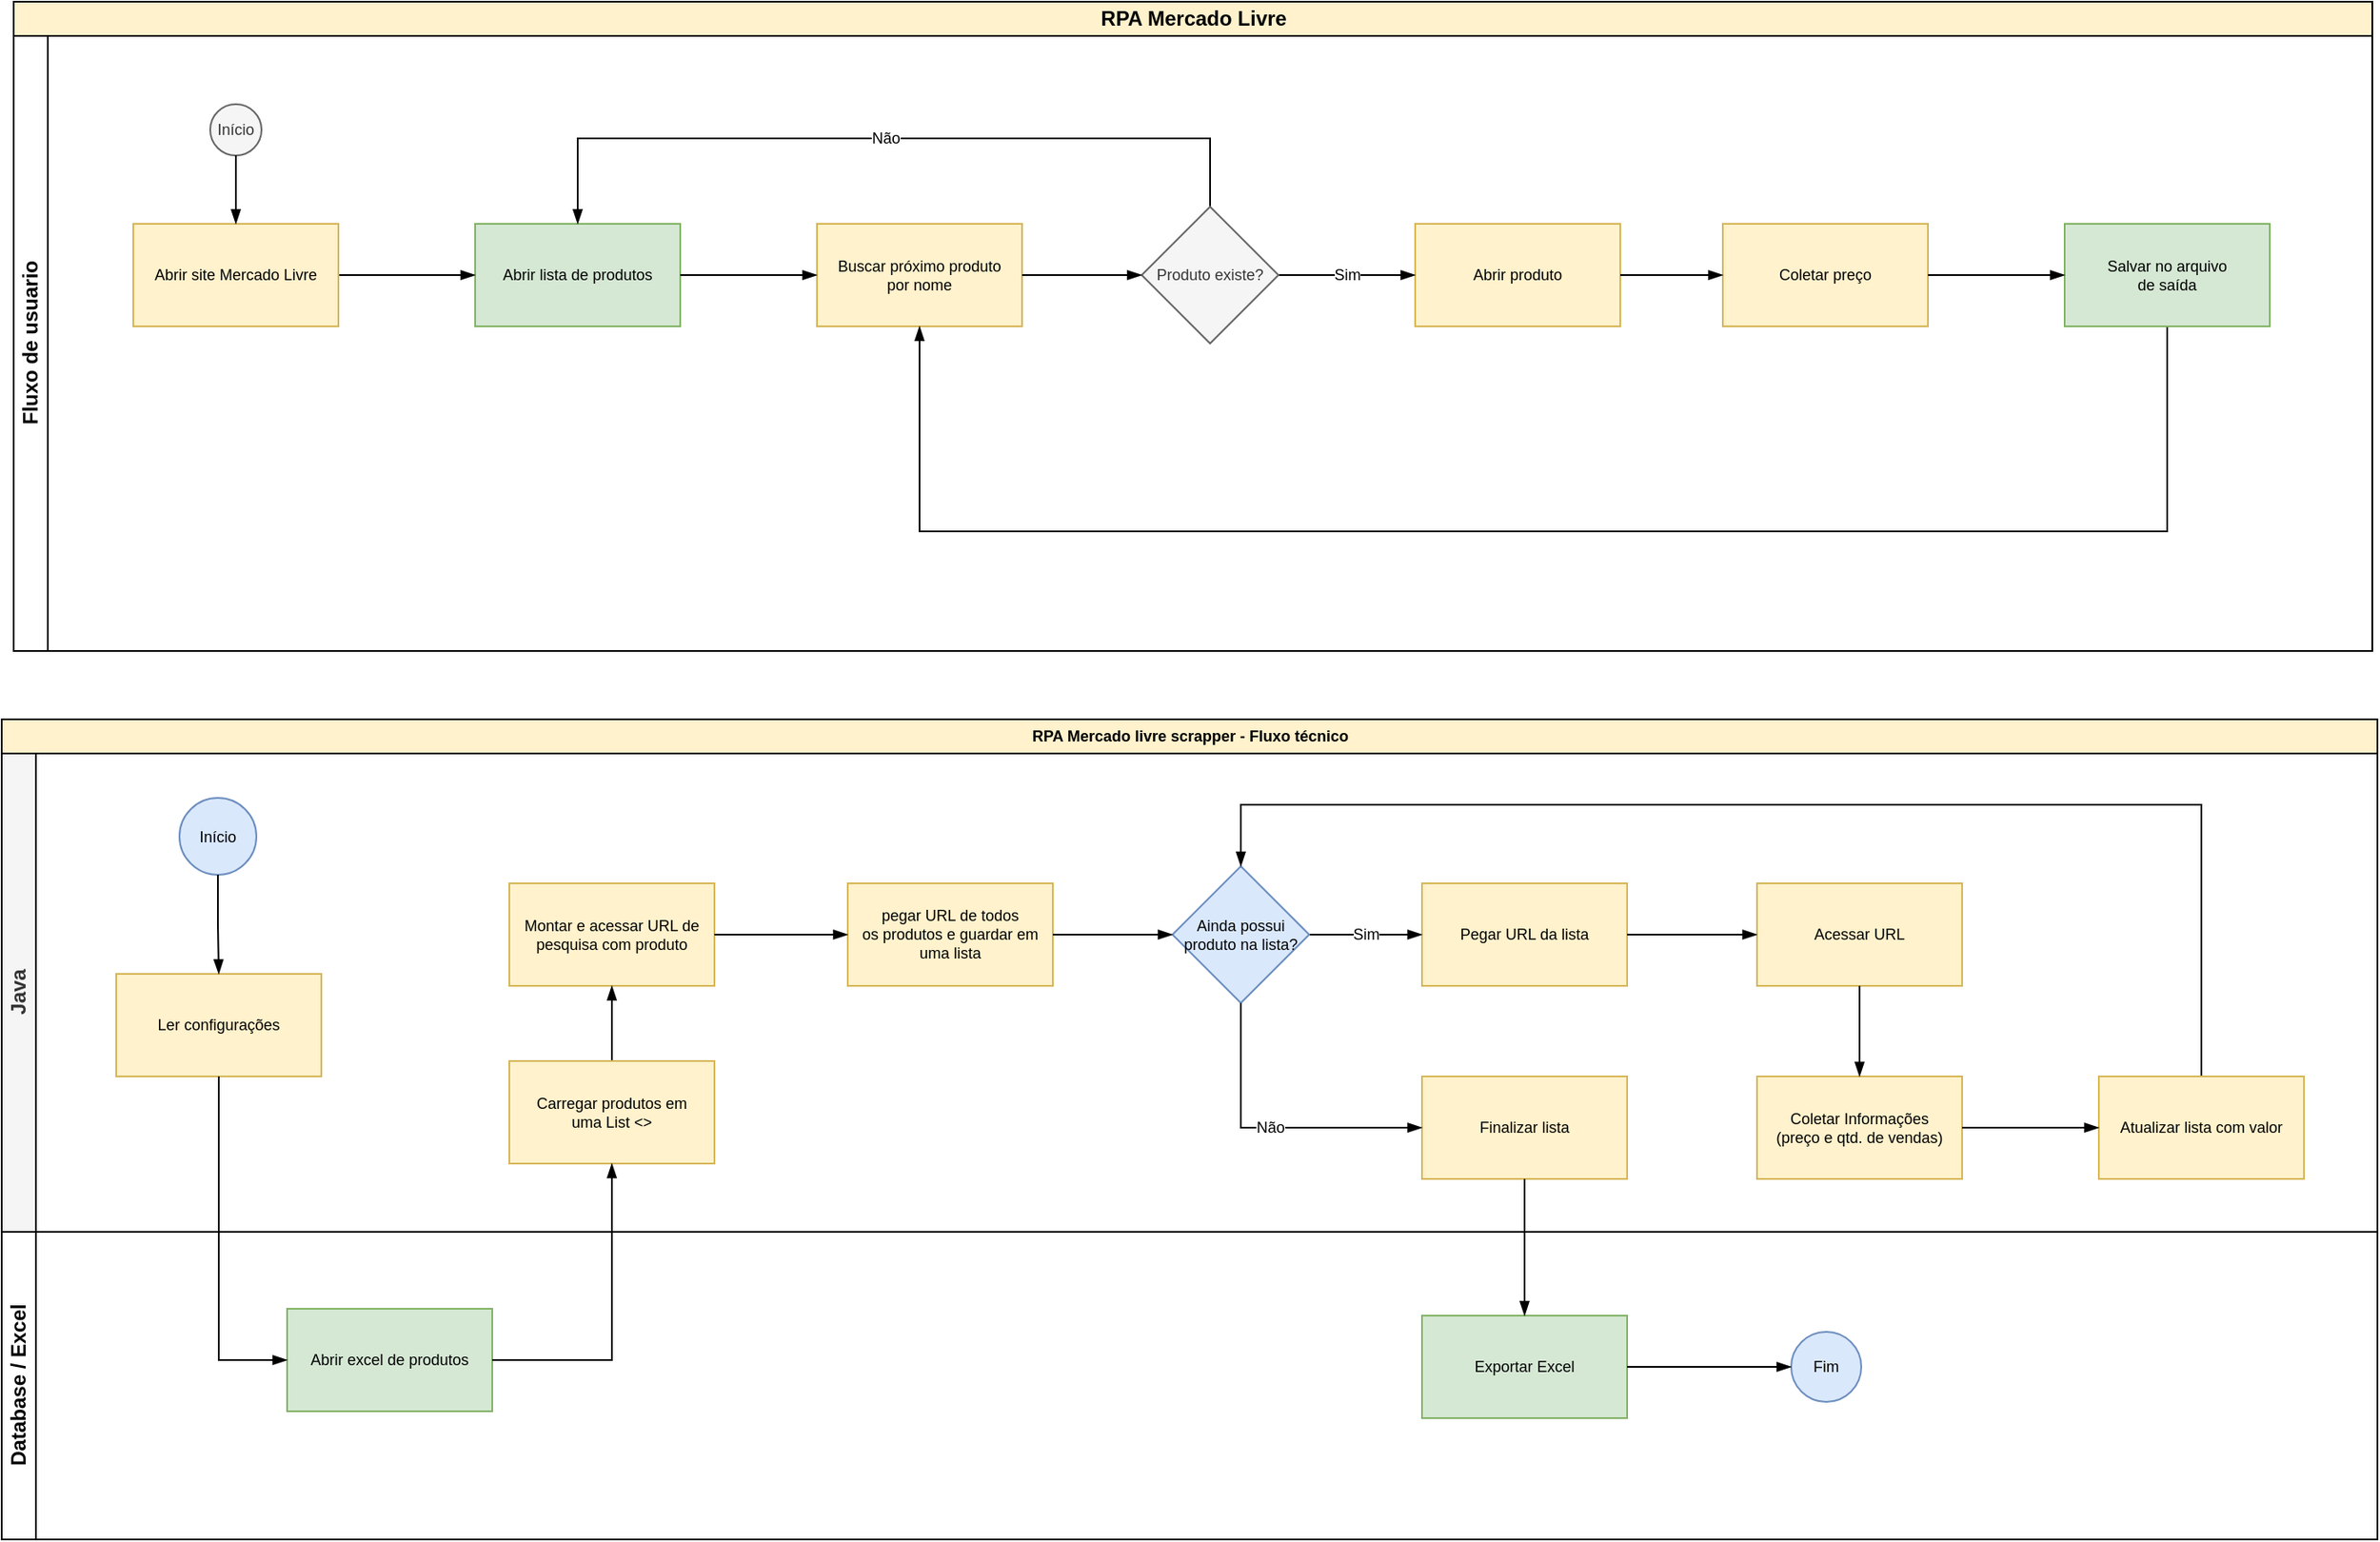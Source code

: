 <mxfile version="14.4.4" type="device"><diagram id="BO5vyU3b3o1w6_w5PiGU" name="Page-1"><mxGraphModel dx="2610" dy="1009" grid="1" gridSize="10" guides="1" tooltips="1" connect="1" arrows="1" fold="1" page="1" pageScale="1" pageWidth="827" pageHeight="1169" math="0" shadow="0"><root><mxCell id="0"/><mxCell id="1" parent="0"/><mxCell id="1NBbghI9bUqOljrwE6Go-1" value="RPA Mercado Livre" style="swimlane;html=1;childLayout=stackLayout;resizeParent=1;resizeParentMax=0;horizontal=1;startSize=20;horizontalStack=0;fillColor=#fff2cc;" parent="1" vertex="1"><mxGeometry x="-660" y="140" width="1380" height="380" as="geometry"/></mxCell><mxCell id="1NBbghI9bUqOljrwE6Go-2" value="Fluxo de usuario" style="swimlane;html=1;startSize=20;horizontal=0;" parent="1NBbghI9bUqOljrwE6Go-1" vertex="1"><mxGeometry y="20" width="1380" height="360" as="geometry"/></mxCell><mxCell id="1NBbghI9bUqOljrwE6Go-6" value="Início" style="ellipse;whiteSpace=wrap;html=1;fillColor=#f5f5f5;fontSize=9;strokeColor=#666666;fontColor=#333333;" parent="1NBbghI9bUqOljrwE6Go-2" vertex="1"><mxGeometry x="115" y="40" width="30" height="30" as="geometry"/></mxCell><mxCell id="1NBbghI9bUqOljrwE6Go-9" value="Abrir lista de produtos" style="whiteSpace=wrap;html=1;fontSize=9;fillColor=#d5e8d4;strokeColor=#82b366;" parent="1NBbghI9bUqOljrwE6Go-2" vertex="1"><mxGeometry x="270" y="110" width="120" height="60" as="geometry"/></mxCell><mxCell id="1NBbghI9bUqOljrwE6Go-12" value="Buscar próximo produto &lt;br&gt;por nome" style="whiteSpace=wrap;html=1;fontSize=9;fillColor=#fff2cc;strokeColor=#d6b656;" parent="1NBbghI9bUqOljrwE6Go-2" vertex="1"><mxGeometry x="470" y="110" width="120" height="60" as="geometry"/></mxCell><mxCell id="1NBbghI9bUqOljrwE6Go-13" value="" style="edgeStyle=orthogonalEdgeStyle;rounded=0;orthogonalLoop=1;jettySize=auto;html=1;endArrow=blockThin;endFill=1;fontSize=9;" parent="1NBbghI9bUqOljrwE6Go-2" source="1NBbghI9bUqOljrwE6Go-9" target="1NBbghI9bUqOljrwE6Go-12" edge="1"><mxGeometry relative="1" as="geometry"/></mxCell><mxCell id="1NBbghI9bUqOljrwE6Go-16" value="Abrir produto" style="whiteSpace=wrap;html=1;fontSize=9;fillColor=#fff2cc;strokeColor=#d6b656;" parent="1NBbghI9bUqOljrwE6Go-2" vertex="1"><mxGeometry x="820" y="110" width="120" height="60" as="geometry"/></mxCell><mxCell id="1NBbghI9bUqOljrwE6Go-17" value="Sim" style="edgeStyle=orthogonalEdgeStyle;rounded=0;orthogonalLoop=1;jettySize=auto;html=1;endArrow=blockThin;endFill=1;fontSize=9;exitX=1;exitY=0.5;exitDx=0;exitDy=0;" parent="1NBbghI9bUqOljrwE6Go-2" source="1NBbghI9bUqOljrwE6Go-21" target="1NBbghI9bUqOljrwE6Go-16" edge="1"><mxGeometry relative="1" as="geometry"><mxPoint x="780" y="140" as="sourcePoint"/></mxGeometry></mxCell><mxCell id="1NBbghI9bUqOljrwE6Go-20" style="edgeStyle=orthogonalEdgeStyle;rounded=0;orthogonalLoop=1;jettySize=auto;html=1;exitX=1;exitY=0.5;exitDx=0;exitDy=0;entryX=0;entryY=0.5;entryDx=0;entryDy=0;endArrow=blockThin;endFill=1;fontSize=9;" parent="1NBbghI9bUqOljrwE6Go-2" source="1NBbghI9bUqOljrwE6Go-18" target="1NBbghI9bUqOljrwE6Go-9" edge="1"><mxGeometry relative="1" as="geometry"/></mxCell><mxCell id="1NBbghI9bUqOljrwE6Go-18" value="Abrir site Mercado Livre" style="whiteSpace=wrap;html=1;fontSize=9;fillColor=#fff2cc;strokeColor=#d6b656;" parent="1NBbghI9bUqOljrwE6Go-2" vertex="1"><mxGeometry x="70" y="110" width="120" height="60" as="geometry"/></mxCell><mxCell id="1NBbghI9bUqOljrwE6Go-19" value="" style="edgeStyle=orthogonalEdgeStyle;rounded=0;orthogonalLoop=1;jettySize=auto;html=1;endArrow=blockThin;endFill=1;fontSize=9;" parent="1NBbghI9bUqOljrwE6Go-2" source="1NBbghI9bUqOljrwE6Go-6" target="1NBbghI9bUqOljrwE6Go-18" edge="1"><mxGeometry relative="1" as="geometry"/></mxCell><mxCell id="1NBbghI9bUqOljrwE6Go-23" value="Não" style="edgeStyle=orthogonalEdgeStyle;rounded=0;orthogonalLoop=1;jettySize=auto;html=1;endArrow=blockThin;endFill=1;fontSize=9;exitX=0.5;exitY=0;exitDx=0;exitDy=0;entryX=0.5;entryY=0;entryDx=0;entryDy=0;" parent="1NBbghI9bUqOljrwE6Go-2" source="1NBbghI9bUqOljrwE6Go-21" target="1NBbghI9bUqOljrwE6Go-9" edge="1"><mxGeometry relative="1" as="geometry"><mxPoint x="710" y="90" as="sourcePoint"/><mxPoint x="310" y="80" as="targetPoint"/><Array as="points"><mxPoint x="700" y="60"/><mxPoint x="330" y="60"/></Array></mxGeometry></mxCell><mxCell id="1NBbghI9bUqOljrwE6Go-21" value="Produto existe?" style="rhombus;whiteSpace=wrap;html=1;fontSize=9;fillColor=#f5f5f5;strokeColor=#666666;fontColor=#333333;" parent="1NBbghI9bUqOljrwE6Go-2" vertex="1"><mxGeometry x="660" y="100" width="80" height="80" as="geometry"/></mxCell><mxCell id="1NBbghI9bUqOljrwE6Go-22" value="" style="edgeStyle=orthogonalEdgeStyle;rounded=0;orthogonalLoop=1;jettySize=auto;html=1;endArrow=blockThin;endFill=1;fontSize=9;" parent="1NBbghI9bUqOljrwE6Go-2" source="1NBbghI9bUqOljrwE6Go-12" target="1NBbghI9bUqOljrwE6Go-21" edge="1"><mxGeometry relative="1" as="geometry"/></mxCell><mxCell id="1NBbghI9bUqOljrwE6Go-24" value="Coletar preço" style="whiteSpace=wrap;html=1;fontSize=9;fillColor=#fff2cc;strokeColor=#d6b656;" parent="1NBbghI9bUqOljrwE6Go-2" vertex="1"><mxGeometry x="1000" y="110" width="120" height="60" as="geometry"/></mxCell><mxCell id="1NBbghI9bUqOljrwE6Go-25" value="" style="edgeStyle=orthogonalEdgeStyle;rounded=0;orthogonalLoop=1;jettySize=auto;html=1;endArrow=blockThin;endFill=1;fontSize=9;" parent="1NBbghI9bUqOljrwE6Go-2" source="1NBbghI9bUqOljrwE6Go-16" target="1NBbghI9bUqOljrwE6Go-24" edge="1"><mxGeometry relative="1" as="geometry"/></mxCell><mxCell id="1NBbghI9bUqOljrwE6Go-28" style="edgeStyle=orthogonalEdgeStyle;rounded=0;orthogonalLoop=1;jettySize=auto;html=1;exitX=0.5;exitY=1;exitDx=0;exitDy=0;endArrow=blockThin;endFill=1;fontSize=9;entryX=0.5;entryY=1;entryDx=0;entryDy=0;" parent="1" source="1NBbghI9bUqOljrwE6Go-26" target="1NBbghI9bUqOljrwE6Go-12" edge="1"><mxGeometry relative="1" as="geometry"><mxPoint x="-130" y="370" as="targetPoint"/><Array as="points"><mxPoint x="600" y="450"/><mxPoint x="-130" y="450"/></Array></mxGeometry></mxCell><mxCell id="1NBbghI9bUqOljrwE6Go-26" value="Salvar no arquivo &lt;br&gt;de saída" style="whiteSpace=wrap;html=1;fontSize=9;fillColor=#d5e8d4;strokeColor=#82b366;" parent="1" vertex="1"><mxGeometry x="540" y="270" width="120" height="60" as="geometry"/></mxCell><mxCell id="1NBbghI9bUqOljrwE6Go-27" value="" style="edgeStyle=orthogonalEdgeStyle;rounded=0;orthogonalLoop=1;jettySize=auto;html=1;endArrow=blockThin;endFill=1;fontSize=9;" parent="1" source="1NBbghI9bUqOljrwE6Go-24" target="1NBbghI9bUqOljrwE6Go-26" edge="1"><mxGeometry relative="1" as="geometry"/></mxCell><mxCell id="1NBbghI9bUqOljrwE6Go-66" value="RPA Mercado livre scrapper - Fluxo técnico" style="swimlane;html=1;childLayout=stackLayout;resizeParent=1;resizeParentMax=0;horizontal=1;startSize=20;horizontalStack=0;fillColor=#fff2cc;fontSize=9;" parent="1" vertex="1"><mxGeometry x="-667" y="560" width="1390" height="480" as="geometry"/></mxCell><mxCell id="1NBbghI9bUqOljrwE6Go-67" value="Java" style="swimlane;html=1;startSize=20;horizontal=0;fillColor=#f5f5f5;fontColor=#333333;" parent="1NBbghI9bUqOljrwE6Go-66" vertex="1"><mxGeometry y="20" width="1390" height="280" as="geometry"/></mxCell><mxCell id="1NBbghI9bUqOljrwE6Go-70" value="Início" style="ellipse;whiteSpace=wrap;html=1;fillColor=#dae8fc;fontSize=9;strokeColor=#6c8ebf;" parent="1NBbghI9bUqOljrwE6Go-67" vertex="1"><mxGeometry x="104" y="26" width="45" height="45" as="geometry"/></mxCell><mxCell id="1NBbghI9bUqOljrwE6Go-71" value="Ler configurações" style="whiteSpace=wrap;html=1;fontSize=9;strokeColor=#d6b656;fillColor=#fff2cc;" parent="1NBbghI9bUqOljrwE6Go-67" vertex="1"><mxGeometry x="67" y="129" width="120" height="60" as="geometry"/></mxCell><mxCell id="1NBbghI9bUqOljrwE6Go-72" value="" style="edgeStyle=orthogonalEdgeStyle;rounded=0;orthogonalLoop=1;jettySize=auto;html=1;endArrow=blockThin;endFill=1;fontSize=9;exitX=0.5;exitY=1;exitDx=0;exitDy=0;" parent="1NBbghI9bUqOljrwE6Go-67" source="1NBbghI9bUqOljrwE6Go-70" target="1NBbghI9bUqOljrwE6Go-71" edge="1"><mxGeometry relative="1" as="geometry"><mxPoint x="127" y="76" as="sourcePoint"/></mxGeometry></mxCell><mxCell id="1NBbghI9bUqOljrwE6Go-74" value="Montar e acessar URL de &lt;br&gt;pesquisa com produto" style="whiteSpace=wrap;html=1;fontSize=9;strokeColor=#d6b656;fillColor=#fff2cc;" parent="1NBbghI9bUqOljrwE6Go-67" vertex="1"><mxGeometry x="297" y="76" width="120" height="60" as="geometry"/></mxCell><mxCell id="1NBbghI9bUqOljrwE6Go-76" value="pegar URL de todos &lt;br&gt;os produtos e guardar em uma lista" style="whiteSpace=wrap;html=1;fontSize=9;strokeColor=#d6b656;fillColor=#fff2cc;" parent="1NBbghI9bUqOljrwE6Go-67" vertex="1"><mxGeometry x="495" y="76" width="120" height="60" as="geometry"/></mxCell><mxCell id="1NBbghI9bUqOljrwE6Go-77" value="" style="edgeStyle=orthogonalEdgeStyle;rounded=0;orthogonalLoop=1;jettySize=auto;html=1;endArrow=blockThin;endFill=1;fontSize=9;" parent="1NBbghI9bUqOljrwE6Go-67" source="1NBbghI9bUqOljrwE6Go-74" target="1NBbghI9bUqOljrwE6Go-76" edge="1"><mxGeometry relative="1" as="geometry"/></mxCell><mxCell id="1NBbghI9bUqOljrwE6Go-80" value="Pegar URL da lista" style="whiteSpace=wrap;html=1;fontSize=9;strokeColor=#d6b656;fillColor=#fff2cc;" parent="1NBbghI9bUqOljrwE6Go-67" vertex="1"><mxGeometry x="831" y="76" width="120" height="60" as="geometry"/></mxCell><mxCell id="1NBbghI9bUqOljrwE6Go-86" style="edgeStyle=orthogonalEdgeStyle;rounded=0;orthogonalLoop=1;jettySize=auto;html=1;exitX=0.5;exitY=0;exitDx=0;exitDy=0;entryX=0.5;entryY=1;entryDx=0;entryDy=0;endArrow=blockThin;endFill=1;fontSize=9;" parent="1NBbghI9bUqOljrwE6Go-67" source="1NBbghI9bUqOljrwE6Go-84" target="1NBbghI9bUqOljrwE6Go-74" edge="1"><mxGeometry relative="1" as="geometry"><mxPoint x="357" y="170" as="sourcePoint"/></mxGeometry></mxCell><mxCell id="1NBbghI9bUqOljrwE6Go-84" value="Carregar produtos em &lt;br&gt;uma List &amp;lt;&amp;gt;" style="whiteSpace=wrap;html=1;fontSize=9;strokeColor=#d6b656;fillColor=#fff2cc;" parent="1NBbghI9bUqOljrwE6Go-67" vertex="1"><mxGeometry x="297" y="180" width="120" height="60" as="geometry"/></mxCell><mxCell id="1NBbghI9bUqOljrwE6Go-93" value="Sim" style="edgeStyle=orthogonalEdgeStyle;rounded=0;orthogonalLoop=1;jettySize=auto;html=1;exitX=1;exitY=0.5;exitDx=0;exitDy=0;endArrow=blockThin;endFill=1;fontSize=9;" parent="1NBbghI9bUqOljrwE6Go-67" source="1NBbghI9bUqOljrwE6Go-91" target="1NBbghI9bUqOljrwE6Go-80" edge="1"><mxGeometry relative="1" as="geometry"/></mxCell><mxCell id="1NBbghI9bUqOljrwE6Go-91" value="Ainda possui produto na lista?" style="rhombus;whiteSpace=wrap;html=1;fontSize=9;strokeColor=#6c8ebf;fillColor=#dae8fc;" parent="1NBbghI9bUqOljrwE6Go-67" vertex="1"><mxGeometry x="685" y="66" width="80" height="80" as="geometry"/></mxCell><mxCell id="1NBbghI9bUqOljrwE6Go-92" value="" style="edgeStyle=orthogonalEdgeStyle;rounded=0;orthogonalLoop=1;jettySize=auto;html=1;endArrow=blockThin;endFill=1;fontSize=9;" parent="1NBbghI9bUqOljrwE6Go-67" source="1NBbghI9bUqOljrwE6Go-76" target="1NBbghI9bUqOljrwE6Go-91" edge="1"><mxGeometry relative="1" as="geometry"/></mxCell><mxCell id="1NBbghI9bUqOljrwE6Go-95" value="Acessar URL" style="whiteSpace=wrap;html=1;fontSize=9;strokeColor=#d6b656;fillColor=#fff2cc;" parent="1NBbghI9bUqOljrwE6Go-67" vertex="1"><mxGeometry x="1027" y="76" width="120" height="60" as="geometry"/></mxCell><mxCell id="1NBbghI9bUqOljrwE6Go-96" value="" style="edgeStyle=orthogonalEdgeStyle;rounded=0;orthogonalLoop=1;jettySize=auto;html=1;endArrow=blockThin;endFill=1;fontSize=9;" parent="1NBbghI9bUqOljrwE6Go-67" source="1NBbghI9bUqOljrwE6Go-80" target="1NBbghI9bUqOljrwE6Go-95" edge="1"><mxGeometry relative="1" as="geometry"/></mxCell><mxCell id="1NBbghI9bUqOljrwE6Go-97" value="Coletar Informações &lt;br&gt;(preço e qtd. de vendas)" style="whiteSpace=wrap;html=1;fontSize=9;strokeColor=#d6b656;fillColor=#fff2cc;" parent="1NBbghI9bUqOljrwE6Go-67" vertex="1"><mxGeometry x="1027" y="189" width="120" height="60" as="geometry"/></mxCell><mxCell id="1NBbghI9bUqOljrwE6Go-98" value="" style="edgeStyle=orthogonalEdgeStyle;rounded=0;orthogonalLoop=1;jettySize=auto;html=1;endArrow=blockThin;endFill=1;fontSize=9;" parent="1NBbghI9bUqOljrwE6Go-67" source="1NBbghI9bUqOljrwE6Go-95" target="1NBbghI9bUqOljrwE6Go-97" edge="1"><mxGeometry relative="1" as="geometry"/></mxCell><mxCell id="1NBbghI9bUqOljrwE6Go-109" style="edgeStyle=orthogonalEdgeStyle;rounded=0;orthogonalLoop=1;jettySize=auto;html=1;exitX=0.5;exitY=0;exitDx=0;exitDy=0;entryX=0.5;entryY=0;entryDx=0;entryDy=0;endArrow=blockThin;endFill=1;fontSize=9;" parent="1NBbghI9bUqOljrwE6Go-67" source="1NBbghI9bUqOljrwE6Go-100" target="1NBbghI9bUqOljrwE6Go-91" edge="1"><mxGeometry relative="1" as="geometry"><Array as="points"><mxPoint x="1287" y="30"/><mxPoint x="725" y="30"/></Array></mxGeometry></mxCell><mxCell id="1NBbghI9bUqOljrwE6Go-100" value="Atualizar lista com valor" style="whiteSpace=wrap;html=1;fontSize=9;strokeColor=#d6b656;fillColor=#fff2cc;" parent="1NBbghI9bUqOljrwE6Go-67" vertex="1"><mxGeometry x="1227" y="189" width="120" height="60" as="geometry"/></mxCell><mxCell id="1NBbghI9bUqOljrwE6Go-101" value="" style="edgeStyle=orthogonalEdgeStyle;rounded=0;orthogonalLoop=1;jettySize=auto;html=1;endArrow=blockThin;endFill=1;fontSize=9;" parent="1NBbghI9bUqOljrwE6Go-67" source="1NBbghI9bUqOljrwE6Go-97" target="1NBbghI9bUqOljrwE6Go-100" edge="1"><mxGeometry relative="1" as="geometry"/></mxCell><mxCell id="1NBbghI9bUqOljrwE6Go-103" value="Finalizar lista" style="whiteSpace=wrap;html=1;fontSize=9;strokeColor=#d6b656;fillColor=#fff2cc;" parent="1NBbghI9bUqOljrwE6Go-67" vertex="1"><mxGeometry x="831" y="189" width="120" height="60" as="geometry"/></mxCell><mxCell id="1NBbghI9bUqOljrwE6Go-104" value="Não" style="edgeStyle=orthogonalEdgeStyle;rounded=0;orthogonalLoop=1;jettySize=auto;html=1;endArrow=blockThin;endFill=1;fontSize=9;entryX=0;entryY=0.5;entryDx=0;entryDy=0;" parent="1NBbghI9bUqOljrwE6Go-67" source="1NBbghI9bUqOljrwE6Go-91" target="1NBbghI9bUqOljrwE6Go-103" edge="1"><mxGeometry relative="1" as="geometry"><mxPoint x="777" y="200" as="targetPoint"/><Array as="points"><mxPoint x="725" y="219"/></Array></mxGeometry></mxCell><mxCell id="1NBbghI9bUqOljrwE6Go-68" value="Database / Excel" style="swimlane;html=1;startSize=20;horizontal=0;" parent="1NBbghI9bUqOljrwE6Go-66" vertex="1"><mxGeometry y="300" width="1390" height="180" as="geometry"/></mxCell><mxCell id="1NBbghI9bUqOljrwE6Go-82" value="Abrir excel de produtos" style="whiteSpace=wrap;html=1;fontSize=9;strokeColor=#82b366;fillColor=#d5e8d4;" parent="1NBbghI9bUqOljrwE6Go-68" vertex="1"><mxGeometry x="167" y="45" width="120" height="60" as="geometry"/></mxCell><mxCell id="1NBbghI9bUqOljrwE6Go-105" value="Exportar Excel" style="whiteSpace=wrap;html=1;fontSize=9;strokeColor=#82b366;fillColor=#d5e8d4;" parent="1NBbghI9bUqOljrwE6Go-68" vertex="1"><mxGeometry x="831" y="49" width="120" height="60" as="geometry"/></mxCell><mxCell id="1NBbghI9bUqOljrwE6Go-107" value="Fim" style="ellipse;whiteSpace=wrap;html=1;fontSize=9;strokeColor=#6c8ebf;fillColor=#dae8fc;" parent="1NBbghI9bUqOljrwE6Go-68" vertex="1"><mxGeometry x="1047" y="58.5" width="41" height="41" as="geometry"/></mxCell><mxCell id="1NBbghI9bUqOljrwE6Go-108" value="" style="edgeStyle=orthogonalEdgeStyle;rounded=0;orthogonalLoop=1;jettySize=auto;html=1;endArrow=blockThin;endFill=1;fontSize=9;" parent="1NBbghI9bUqOljrwE6Go-68" source="1NBbghI9bUqOljrwE6Go-105" target="1NBbghI9bUqOljrwE6Go-107" edge="1"><mxGeometry relative="1" as="geometry"/></mxCell><mxCell id="1NBbghI9bUqOljrwE6Go-83" value="" style="edgeStyle=orthogonalEdgeStyle;rounded=0;orthogonalLoop=1;jettySize=auto;html=1;endArrow=blockThin;endFill=1;fontSize=9;entryX=0;entryY=0.5;entryDx=0;entryDy=0;" parent="1NBbghI9bUqOljrwE6Go-66" source="1NBbghI9bUqOljrwE6Go-71" target="1NBbghI9bUqOljrwE6Go-82" edge="1"><mxGeometry relative="1" as="geometry"><mxPoint x="329" y="80" as="targetPoint"/></mxGeometry></mxCell><mxCell id="1NBbghI9bUqOljrwE6Go-85" value="" style="edgeStyle=orthogonalEdgeStyle;rounded=0;orthogonalLoop=1;jettySize=auto;html=1;endArrow=blockThin;endFill=1;fontSize=9;" parent="1NBbghI9bUqOljrwE6Go-66" source="1NBbghI9bUqOljrwE6Go-82" target="1NBbghI9bUqOljrwE6Go-84" edge="1"><mxGeometry relative="1" as="geometry"/></mxCell><mxCell id="1NBbghI9bUqOljrwE6Go-106" value="" style="edgeStyle=orthogonalEdgeStyle;rounded=0;orthogonalLoop=1;jettySize=auto;html=1;endArrow=blockThin;endFill=1;fontSize=9;" parent="1NBbghI9bUqOljrwE6Go-66" source="1NBbghI9bUqOljrwE6Go-103" target="1NBbghI9bUqOljrwE6Go-105" edge="1"><mxGeometry relative="1" as="geometry"/></mxCell></root></mxGraphModel></diagram></mxfile>